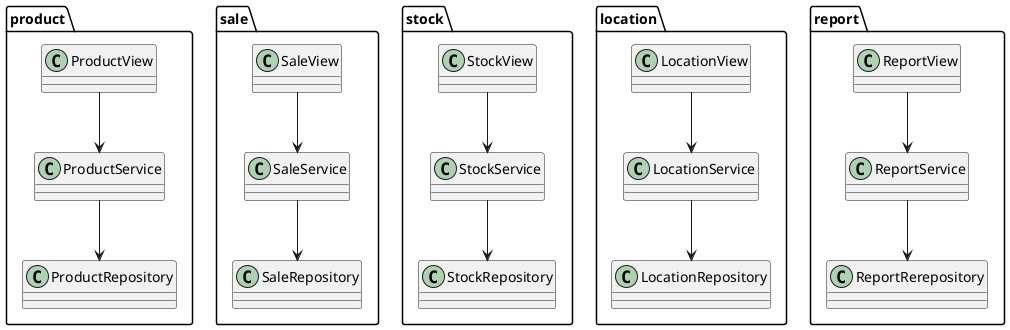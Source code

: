 @startuml vue_implementaiton
package "product" {
  class ProductView
  class ProductService
  class ProductRepository
  ProductView --> ProductService
  ProductService --> ProductRepository
}

package "sale" {
  class SaleView
  class SaleService
  class SaleRepository
  SaleView --> SaleService
  SaleService --> SaleRepository
}

package "stock" {
  class StockView
  class StockService
  class StockRepository
  StockView --> StockService
  StockService --> StockRepository
}

package "location" {
  class LocationView
  class LocationService
  class LocationRepository
  LocationView --> LocationService
  LocationService --> LocationRepository
}

package "report" {
  class ReportView
  class ReportService
  class ReportRerepository
  ReportView --> ReportService
  ReportService --> ReportRerepository
}

@enduml
